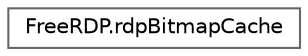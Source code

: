 digraph "Graphical Class Hierarchy"
{
 // LATEX_PDF_SIZE
  bgcolor="transparent";
  edge [fontname=Helvetica,fontsize=10,labelfontname=Helvetica,labelfontsize=10];
  node [fontname=Helvetica,fontsize=10,shape=box,height=0.2,width=0.4];
  rankdir="LR";
  Node0 [id="Node000000",label="FreeRDP.rdpBitmapCache",height=0.2,width=0.4,color="grey40", fillcolor="white", style="filled",URL="$struct_free_r_d_p_1_1rdp_bitmap_cache.html",tooltip=" "];
}

